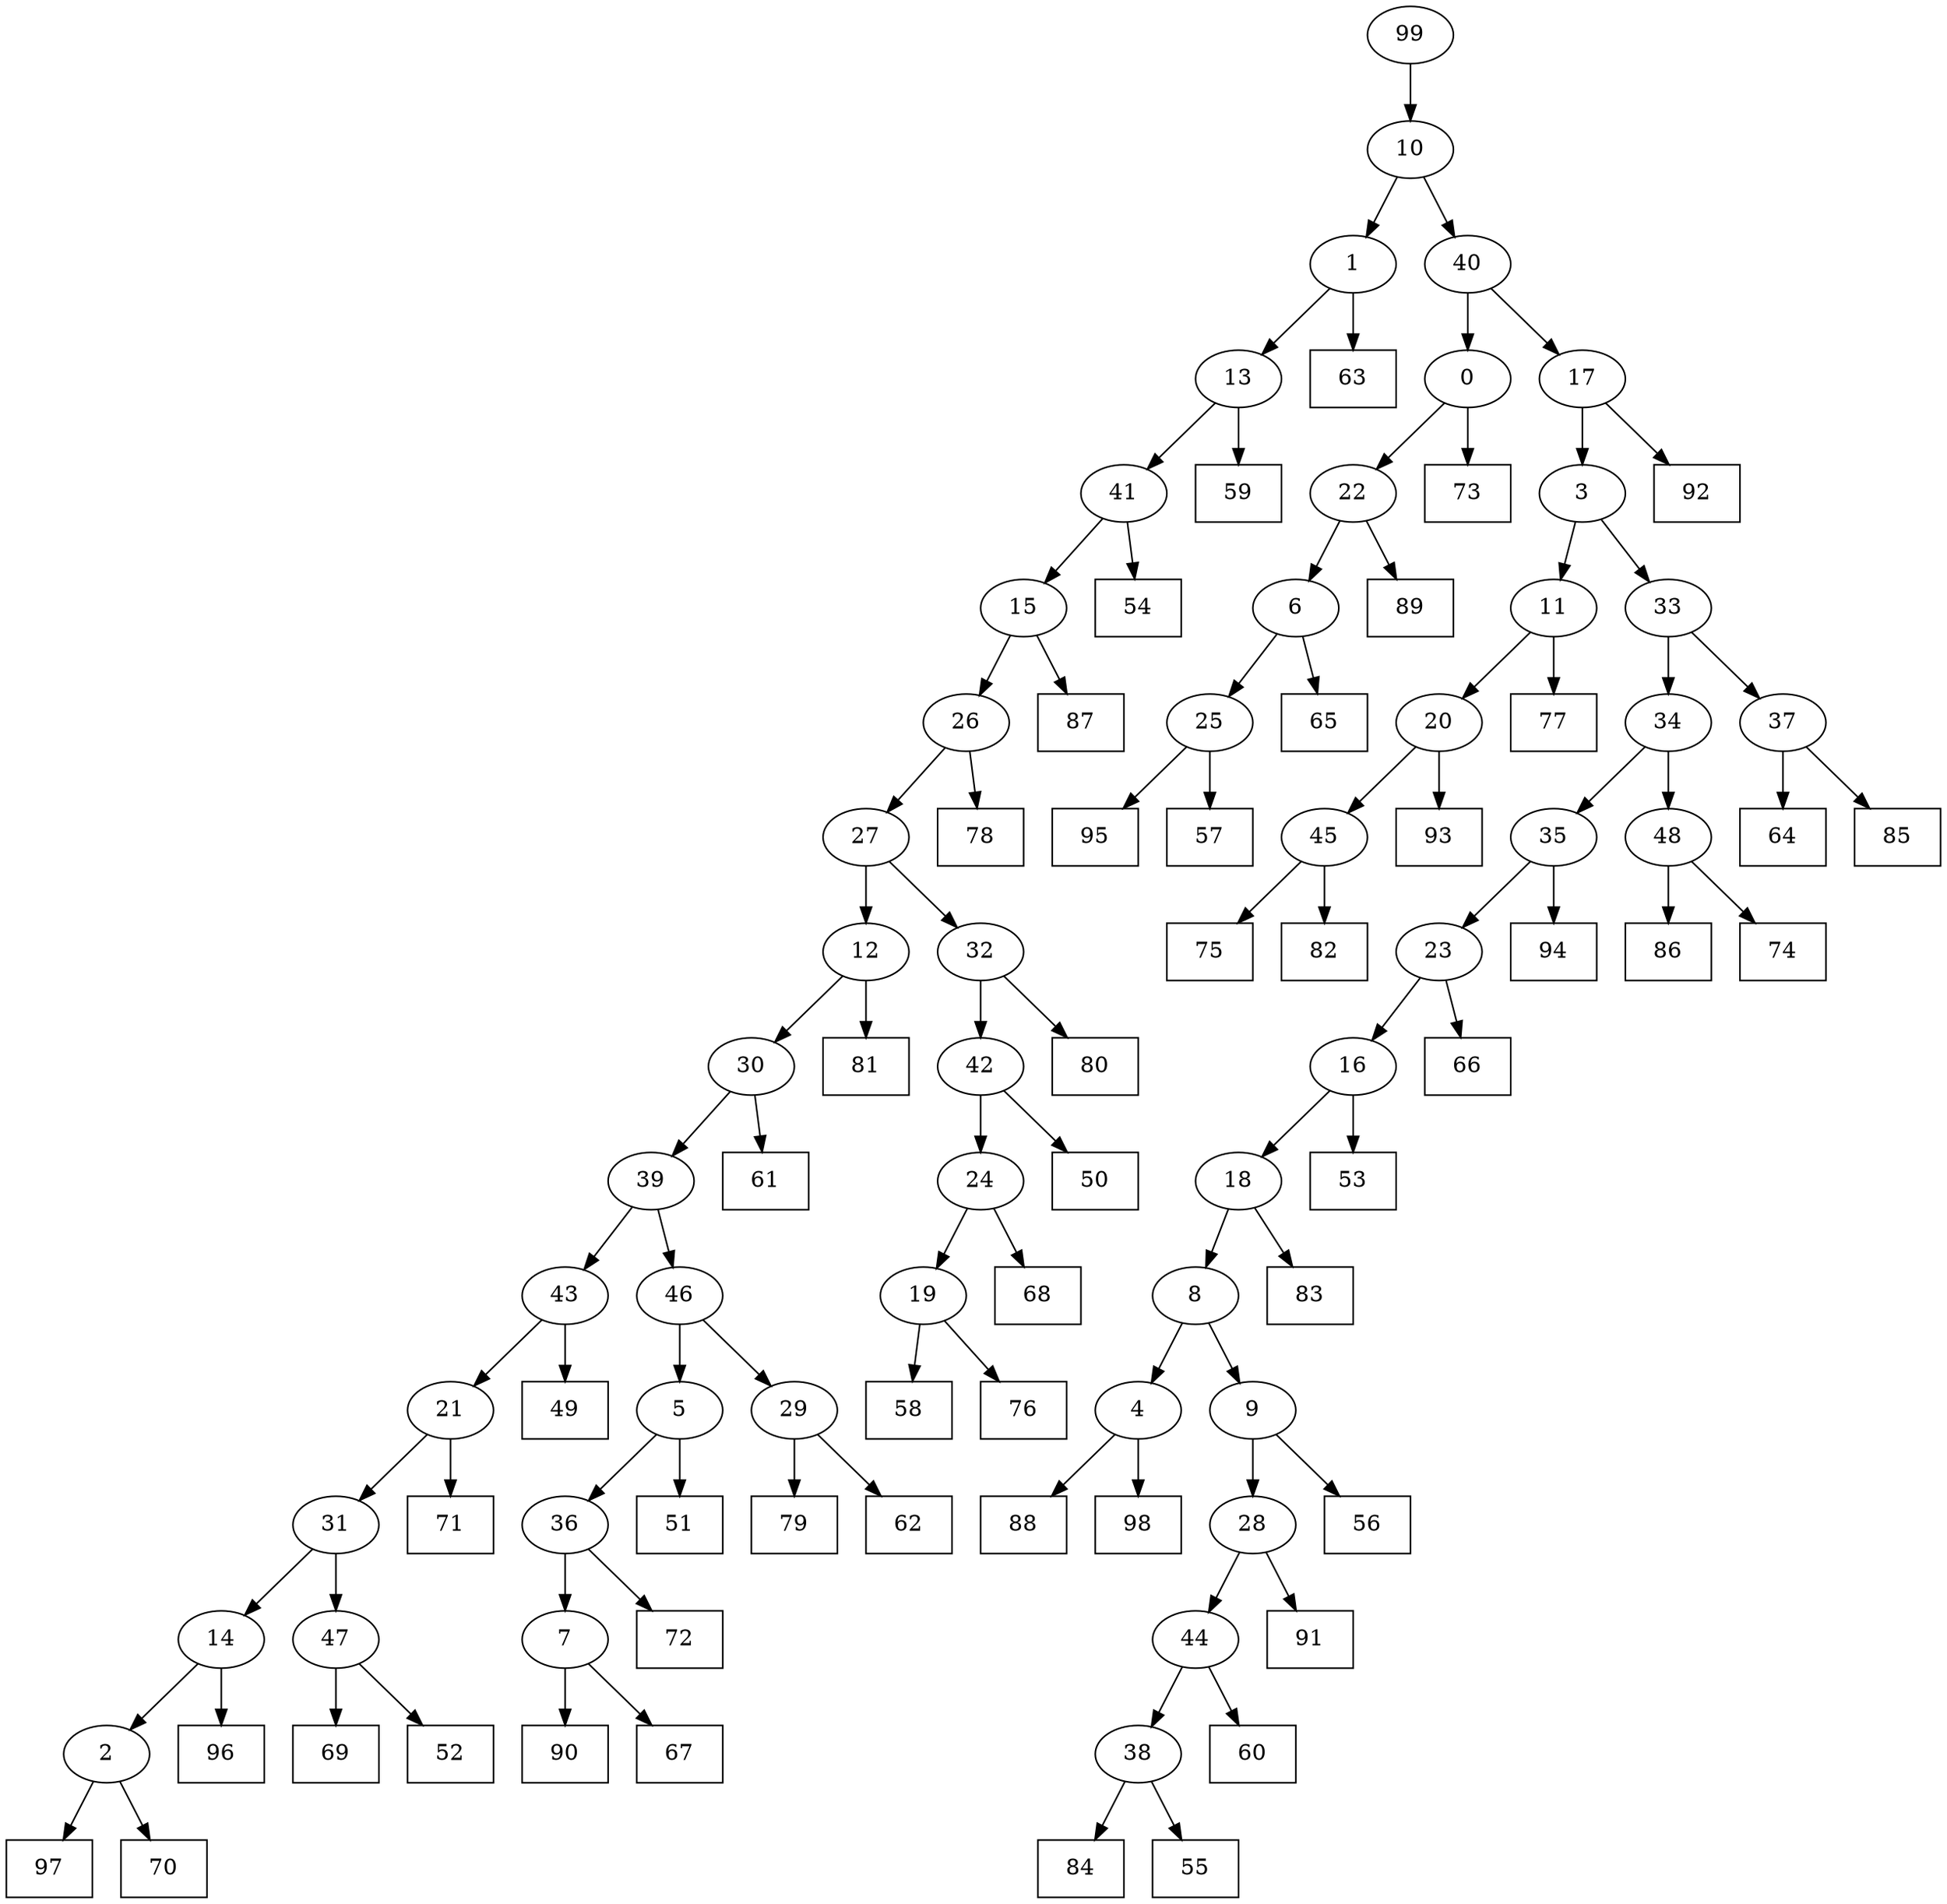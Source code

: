 digraph G {
0[label="0"];
1[label="1"];
2[label="2"];
3[label="3"];
4[label="4"];
5[label="5"];
6[label="6"];
7[label="7"];
8[label="8"];
9[label="9"];
10[label="10"];
11[label="11"];
12[label="12"];
13[label="13"];
14[label="14"];
15[label="15"];
16[label="16"];
17[label="17"];
18[label="18"];
19[label="19"];
20[label="20"];
21[label="21"];
22[label="22"];
23[label="23"];
24[label="24"];
25[label="25"];
26[label="26"];
27[label="27"];
28[label="28"];
29[label="29"];
30[label="30"];
31[label="31"];
32[label="32"];
33[label="33"];
34[label="34"];
35[label="35"];
36[label="36"];
37[label="37"];
38[label="38"];
39[label="39"];
40[label="40"];
41[label="41"];
42[label="42"];
43[label="43"];
44[label="44"];
45[label="45"];
46[label="46"];
47[label="47"];
48[label="48"];
49[shape=box,label="87"];
50[shape=box,label="95"];
51[shape=box,label="68"];
52[shape=box,label="77"];
53[shape=box,label="56"];
54[shape=box,label="92"];
55[shape=box,label="64"];
56[shape=box,label="58"];
57[shape=box,label="96"];
58[shape=box,label="85"];
59[shape=box,label="84"];
60[shape=box,label="72"];
61[shape=box,label="80"];
62[shape=box,label="71"];
63[shape=box,label="49"];
64[shape=box,label="90"];
65[shape=box,label="65"];
66[shape=box,label="93"];
67[shape=box,label="50"];
68[shape=box,label="63"];
69[shape=box,label="97"];
70[shape=box,label="86"];
71[shape=box,label="75"];
72[shape=box,label="53"];
73[shape=box,label="73"];
74[shape=box,label="94"];
75[shape=box,label="78"];
76[shape=box,label="88"];
77[shape=box,label="66"];
78[shape=box,label="54"];
79[shape=box,label="91"];
80[shape=box,label="70"];
81[shape=box,label="69"];
82[shape=box,label="76"];
83[shape=box,label="81"];
84[shape=box,label="52"];
85[shape=box,label="55"];
86[shape=box,label="60"];
87[shape=box,label="83"];
88[shape=box,label="67"];
89[shape=box,label="79"];
90[shape=box,label="82"];
91[shape=box,label="89"];
92[shape=box,label="51"];
93[shape=box,label="61"];
94[shape=box,label="57"];
95[shape=box,label="59"];
96[shape=box,label="98"];
97[shape=box,label="62"];
98[shape=box,label="74"];
99[label="99"];
44->86 ;
4->96 ;
38->85 ;
23->77 ;
1->68 ;
28->79 ;
40->0 ;
15->49 ;
13->41 ;
17->54 ;
25->50 ;
26->75 ;
35->74 ;
36->7 ;
7->64 ;
41->78 ;
25->94 ;
45->71 ;
38->59 ;
0->73 ;
47->81 ;
31->14 ;
21->62 ;
22->91 ;
45->90 ;
2->80 ;
16->18 ;
33->34 ;
43->21 ;
19->82 ;
0->22 ;
42->24 ;
27->12 ;
11->52 ;
14->2 ;
2->69 ;
16->72 ;
20->45 ;
20->66 ;
43->63 ;
24->19 ;
19->56 ;
17->3 ;
3->33 ;
18->87 ;
5->92 ;
8->4 ;
4->76 ;
18->8 ;
32->42 ;
28->44 ;
23->16 ;
9->28 ;
24->51 ;
14->57 ;
47->84 ;
29->97 ;
37->58 ;
1->13 ;
9->53 ;
26->27 ;
10->1 ;
27->32 ;
21->31 ;
31->47 ;
13->95 ;
10->40 ;
40->17 ;
8->9 ;
30->93 ;
33->37 ;
12->83 ;
12->30 ;
30->39 ;
37->55 ;
22->6 ;
6->25 ;
6->65 ;
32->61 ;
5->36 ;
36->60 ;
42->67 ;
34->35 ;
35->23 ;
39->46 ;
46->5 ;
7->88 ;
3->11 ;
11->20 ;
99->10 ;
41->15 ;
44->38 ;
46->29 ;
29->89 ;
15->26 ;
48->70 ;
39->43 ;
34->48 ;
48->98 ;
}
